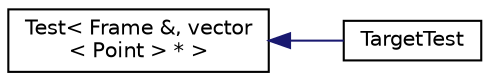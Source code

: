digraph "Graphical Class Hierarchy"
{
  edge [fontname="Helvetica",fontsize="10",labelfontname="Helvetica",labelfontsize="10"];
  node [fontname="Helvetica",fontsize="10",shape=record];
  rankdir="LR";
  Node1 [label="Test\< Frame &, vector\l\< Point \> * \>",height=0.2,width=0.4,color="black", fillcolor="white", style="filled",URL="$classTest.html"];
  Node1 -> Node2 [dir="back",color="midnightblue",fontsize="10",style="solid",fontname="Helvetica"];
  Node2 [label="TargetTest",height=0.2,width=0.4,color="black", fillcolor="white", style="filled",URL="$classTargetTest.html"];
}
